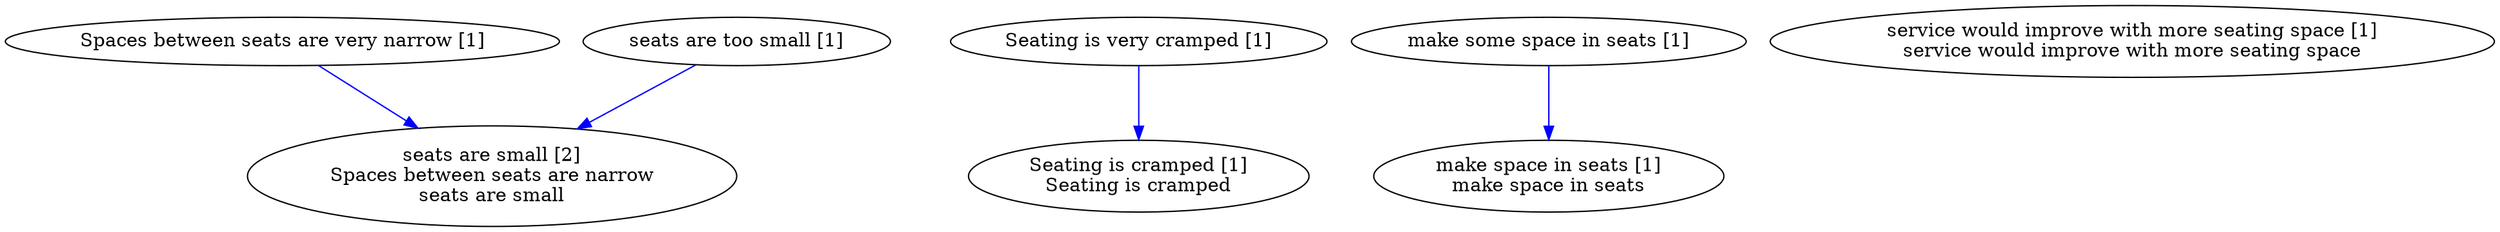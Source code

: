 digraph collapsedGraph {
"seats are small [2]\nSpaces between seats are narrow\nseats are small""Seating is very cramped [1]""Seating is cramped [1]\nSeating is cramped""Spaces between seats are very narrow [1]""make some space in seats [1]""make space in seats [1]\nmake space in seats""seats are too small [1]""service would improve with more seating space [1]\nservice would improve with more seating space""Seating is very cramped [1]" -> "Seating is cramped [1]\nSeating is cramped" [color=blue]
"Spaces between seats are very narrow [1]" -> "seats are small [2]\nSpaces between seats are narrow\nseats are small" [color=blue]
"make some space in seats [1]" -> "make space in seats [1]\nmake space in seats" [color=blue]
"seats are too small [1]" -> "seats are small [2]\nSpaces between seats are narrow\nseats are small" [color=blue]
}